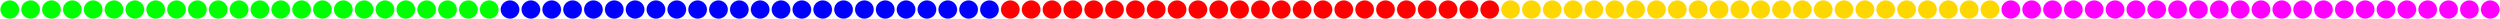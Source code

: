 graph G{
S1 [shape="point" color="green" pos="45.4545,0!" width=2, height=2]
S2 [shape="point" color="green" pos="63.6364,0!" width=2, height=2]
S3 [shape="point" color="green" pos="81.8182,9.09091!" width=2, height=2]
S4 [shape="point" color="green" pos="54.5455,36.3636!" width=2, height=2]
S5 [shape="point" color="green" pos="81.8182,90.9091!" width=2, height=2]
S6 [shape="point" color="green" pos="18.1818,63.6364!" width=2, height=2]
S7 [shape="point" color="green" pos="90.9091,18.1818!" width=2, height=2]
S8 [shape="point" color="green" pos="63.6364,54.5455!" width=2, height=2]
S9 [shape="point" color="green" pos="54.5455,81.8182!" width=2, height=2]
S10 [shape="point" color="green" pos="45.4545,72.7273!" width=2, height=2]
S11 [shape="point" color="green" pos="72.7273,36.3636!" width=2, height=2]
S12 [shape="point" color="green" pos="27.2727,81.8182!" width=2, height=2]
S13 [shape="point" color="green" pos="27.2727,54.5455!" width=2, height=2]
S14 [shape="point" color="green" pos="9.09091,81.8182!" width=2, height=2]
S15 [shape="point" color="green" pos="72.7273,72.7273!" width=2, height=2]
S16 [shape="point" color="green" pos="18.1818,27.2727!" width=2, height=2]
S17 [shape="point" color="green" pos="0,63.6364!" width=2, height=2]
S18 [shape="point" color="green" pos="36.3636,36.3636!" width=2, height=2]
S19 [shape="point" color="green" pos="54.5455,18.1818!" width=2, height=2]
S20 [shape="point" color="green" pos="90.9091,36.3636!" width=2, height=2]
S21 [shape="point" color="green" pos="9.09091,18.1818!" width=2, height=2]
S22 [shape="point" color="green" pos="9.09091,36.3636!" width=2, height=2]
S23 [shape="point" color="green" pos="63.6364,90.9091!" width=2, height=2]
S24 [shape="point" color="green" pos="36.3636,18.1818!" width=2, height=2]
S25 [shape="point" color="blue" pos="63.6364,9.09091!" width=2, height=2]
S26 [shape="point" color="blue" pos="90.9091,45.4545!" width=2, height=2]
S27 [shape="point" color="blue" pos="63.6364,81.8182!" width=2, height=2]
S28 [shape="point" color="blue" pos="90.9091,81.8182!" width=2, height=2]
S29 [shape="point" color="blue" pos="45.4545,90.9091!" width=2, height=2]
S30 [shape="point" color="blue" pos="45.4545,63.6364!" width=2, height=2]
S31 [shape="point" color="blue" pos="36.3636,27.2727!" width=2, height=2]
S32 [shape="point" color="blue" pos="27.2727,45.4545!" width=2, height=2]
S33 [shape="point" color="blue" pos="81.8182,0!" width=2, height=2]
S34 [shape="point" color="blue" pos="0,9.09091!" width=2, height=2]
S35 [shape="point" color="blue" pos="18.1818,0!" width=2, height=2]
S36 [shape="point" color="blue" pos="81.8182,63.6364!" width=2, height=2]
S37 [shape="point" color="blue" pos="45.4545,9.09091!" width=2, height=2]
S38 [shape="point" color="blue" pos="72.7273,27.2727!" width=2, height=2]
S39 [shape="point" color="blue" pos="45.4545,45.4545!" width=2, height=2]
S40 [shape="point" color="blue" pos="9.09091,27.2727!" width=2, height=2]
S41 [shape="point" color="blue" pos="0,81.8182!" width=2, height=2]
S42 [shape="point" color="blue" pos="54.5455,27.2727!" width=2, height=2]
S43 [shape="point" color="blue" pos="9.09091,63.6364!" width=2, height=2]
S44 [shape="point" color="blue" pos="27.2727,9.09091!" width=2, height=2]
S45 [shape="point" color="blue" pos="18.1818,54.5455!" width=2, height=2]
S46 [shape="point" color="blue" pos="27.2727,72.7273!" width=2, height=2]
S47 [shape="point" color="blue" pos="0,45.4545!" width=2, height=2]
S48 [shape="point" color="blue" pos="54.5455,72.7273!" width=2, height=2]
S49 [shape="point" color="red" pos="72.7273,63.6364!" width=2, height=2]
S50 [shape="point" color="red" pos="0,54.5455!" width=2, height=2]
S51 [shape="point" color="red" pos="54.5455,0!" width=2, height=2]
S52 [shape="point" color="red" pos="90.9091,27.2727!" width=2, height=2]
S53 [shape="point" color="red" pos="0,36.3636!" width=2, height=2]
S54 [shape="point" color="red" pos="9.09091,9.09091!" width=2, height=2]
S55 [shape="point" color="red" pos="45.4545,18.1818!" width=2, height=2]
S56 [shape="point" color="red" pos="81.8182,18.1818!" width=2, height=2]
S57 [shape="point" color="red" pos="18.1818,45.4545!" width=2, height=2]
S58 [shape="point" color="red" pos="54.5455,45.4545!" width=2, height=2]
S59 [shape="point" color="red" pos="90.9091,54.5455!" width=2, height=2]
S60 [shape="point" color="red" pos="72.7273,45.4545!" width=2, height=2]
S61 [shape="point" color="red" pos="18.1818,72.7273!" width=2, height=2]
S62 [shape="point" color="red" pos="27.2727,0!" width=2, height=2]
S63 [shape="point" color="red" pos="45.4545,81.8182!" width=2, height=2]
S64 [shape="point" color="red" pos="54.5455,63.6364!" width=2, height=2]
S65 [shape="point" color="red" pos="72.7273,9.09091!" width=2, height=2]
S66 [shape="point" color="red" pos="27.2727,27.2727!" width=2, height=2]
S67 [shape="point" color="red" pos="63.6364,27.2727!" width=2, height=2]
S68 [shape="point" color="red" pos="90.9091,72.7273!" width=2, height=2]
S69 [shape="point" color="red" pos="27.2727,90.9091!" width=2, height=2]
S70 [shape="point" color="red" pos="36.3636,54.5455!" width=2, height=2]
S71 [shape="point" color="red" pos="36.3636,72.7273!" width=2, height=2]
S72 [shape="point" color="red" pos="72.7273,81.8182!" width=2, height=2]
S73 [shape="point" color="gold" pos="81.8182,27.2727!" width=2, height=2]
S74 [shape="point" color="gold" pos="72.7273,18.1818!" width=2, height=2]
S75 [shape="point" color="gold" pos="72.7273,54.5455!" width=2, height=2]
S76 [shape="point" color="gold" pos="18.1818,36.3636!" width=2, height=2]
S77 [shape="point" color="gold" pos="54.5455,9.09091!" width=2, height=2]
S78 [shape="point" color="gold" pos="81.8182,45.4545!" width=2, height=2]
S79 [shape="point" color="gold" pos="0,0!" width=2, height=2]
S80 [shape="point" color="gold" pos="63.6364,72.7273!" width=2, height=2]
S81 [shape="point" color="gold" pos="9.09091,54.5455!" width=2, height=2]
S82 [shape="point" color="gold" pos="36.3636,90.9091!" width=2, height=2]
S83 [shape="point" color="gold" pos="90.9091,63.6364!" width=2, height=2]
S84 [shape="point" color="gold" pos="0,27.2727!" width=2, height=2]
S85 [shape="point" color="gold" pos="81.8182,81.8182!" width=2, height=2]
S86 [shape="point" color="gold" pos="9.09091,90.9091!" width=2, height=2]
S87 [shape="point" color="gold" pos="18.1818,81.8182!" width=2, height=2]
S88 [shape="point" color="gold" pos="27.2727,18.1818!" width=2, height=2]
S89 [shape="point" color="gold" pos="0,72.7273!" width=2, height=2]
S90 [shape="point" color="gold" pos="36.3636,0!" width=2, height=2]
S91 [shape="point" color="gold" pos="54.5455,54.5455!" width=2, height=2]
S92 [shape="point" color="gold" pos="36.3636,45.4545!" width=2, height=2]
S93 [shape="point" color="gold" pos="45.4545,27.2727!" width=2, height=2]
S94 [shape="point" color="gold" pos="36.3636,63.6364!" width=2, height=2]
S95 [shape="point" color="gold" pos="63.6364,36.3636!" width=2, height=2]
S96 [shape="point" color="gold" pos="18.1818,9.09091!" width=2, height=2]
S97 [shape="point" color="magenta" pos="54.5455,90.9091!" width=2, height=2]
S98 [shape="point" color="magenta" pos="0,90.9091!" width=2, height=2]
S99 [shape="point" color="magenta" pos="0,18.1818!" width=2, height=2]
S100 [shape="point" color="magenta" pos="9.09091,72.7273!" width=2, height=2]
S101 [shape="point" color="magenta" pos="81.8182,36.3636!" width=2, height=2]
S102 [shape="point" color="magenta" pos="45.4545,54.5455!" width=2, height=2]
S103 [shape="point" color="magenta" pos="36.3636,9.09091!" width=2, height=2]
S104 [shape="point" color="magenta" pos="72.7273,0!" width=2, height=2]
S105 [shape="point" color="magenta" pos="36.3636,81.8182!" width=2, height=2]
S106 [shape="point" color="magenta" pos="63.6364,45.4545!" width=2, height=2]
S107 [shape="point" color="magenta" pos="18.1818,90.9091!" width=2, height=2]
S108 [shape="point" color="magenta" pos="81.8182,72.7273!" width=2, height=2]
S109 [shape="point" color="magenta" pos="27.2727,63.6364!" width=2, height=2]
S110 [shape="point" color="magenta" pos="63.6364,63.6364!" width=2, height=2]
S111 [shape="point" color="magenta" pos="72.7273,90.9091!" width=2, height=2]
S112 [shape="point" color="magenta" pos="45.4545,36.3636!" width=2, height=2]
S113 [shape="point" color="magenta" pos="9.09091,0!" width=2, height=2]
S114 [shape="point" color="magenta" pos="27.2727,36.3636!" width=2, height=2]
S115 [shape="point" color="magenta" pos="90.9091,9.09091!" width=2, height=2]
S116 [shape="point" color="magenta" pos="9.09091,45.4545!" width=2, height=2]
S117 [shape="point" color="magenta" pos="18.1818,18.1818!" width=2, height=2]
S118 [shape="point" color="magenta" pos="63.6364,18.1818!" width=2, height=2]
S119 [shape="point" color="magenta" pos="81.8182,54.5455!" width=2, height=2]
S120 [shape="point" color="magenta" pos="90.9091,0!" width=2, height=2]
}
